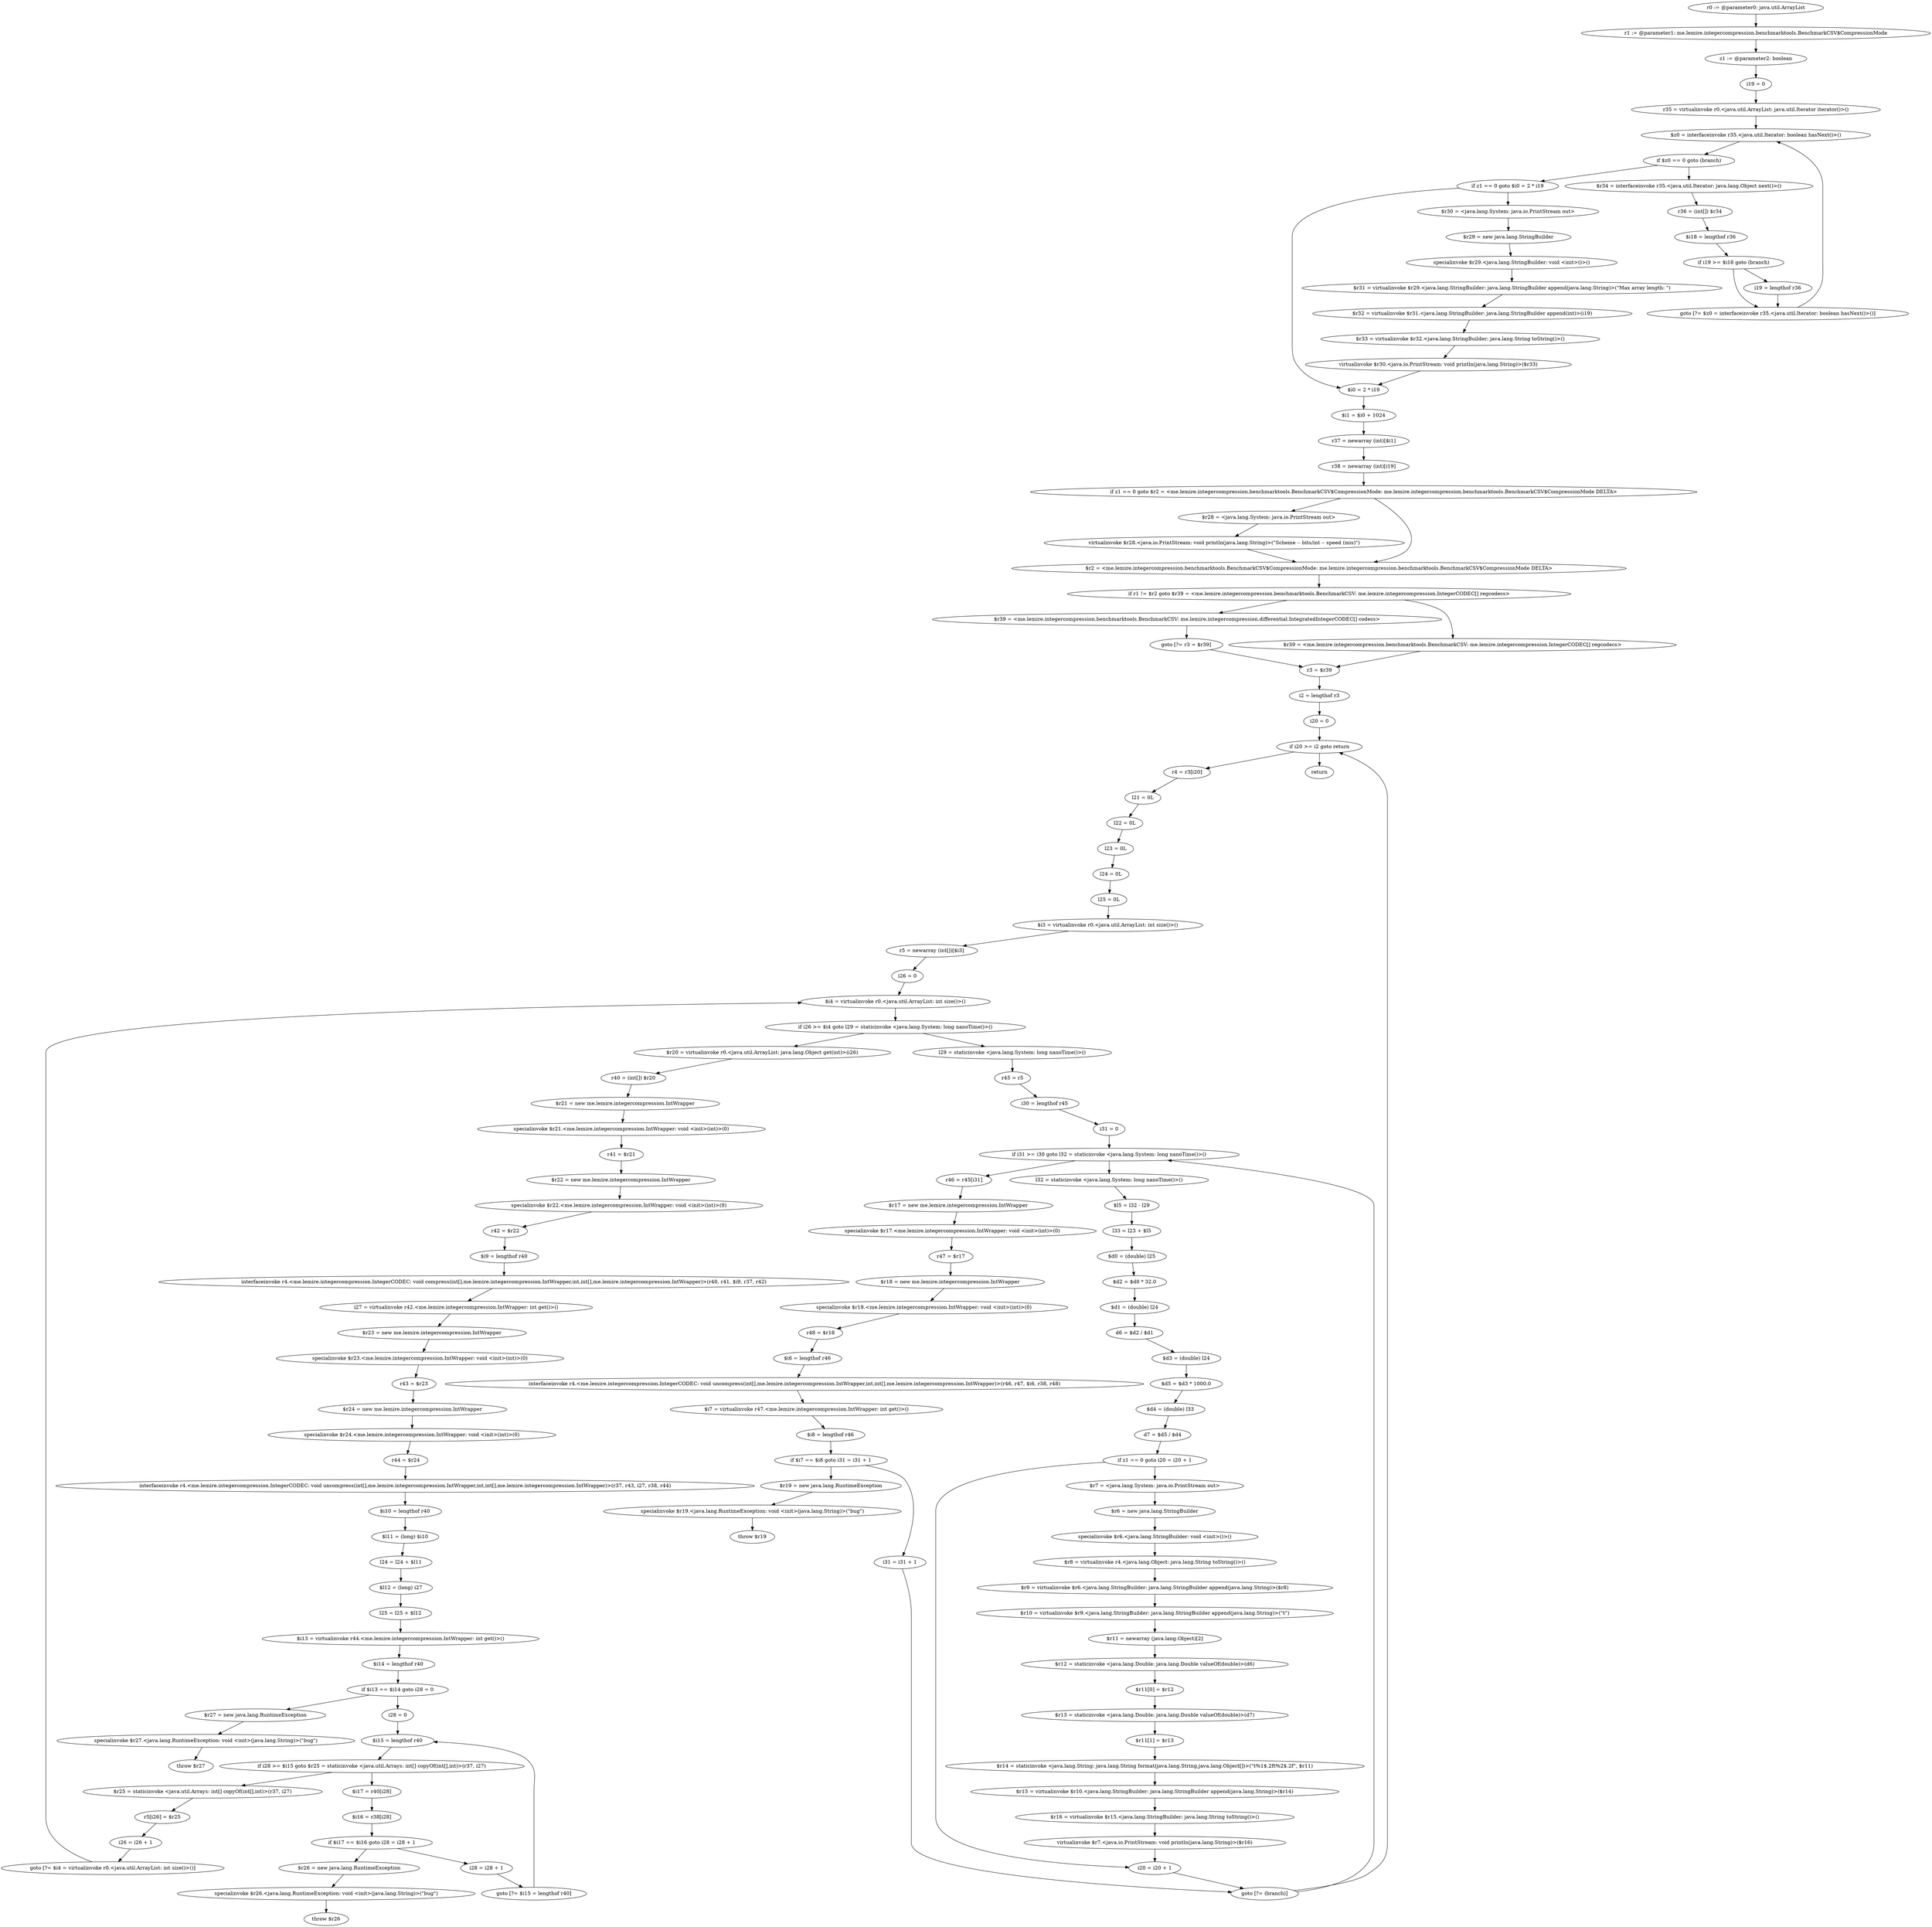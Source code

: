 digraph "unitGraph" {
    "r0 := @parameter0: java.util.ArrayList"
    "r1 := @parameter1: me.lemire.integercompression.benchmarktools.BenchmarkCSV$CompressionMode"
    "z1 := @parameter2: boolean"
    "i19 = 0"
    "r35 = virtualinvoke r0.<java.util.ArrayList: java.util.Iterator iterator()>()"
    "$z0 = interfaceinvoke r35.<java.util.Iterator: boolean hasNext()>()"
    "if $z0 == 0 goto (branch)"
    "$r34 = interfaceinvoke r35.<java.util.Iterator: java.lang.Object next()>()"
    "r36 = (int[]) $r34"
    "$i18 = lengthof r36"
    "if i19 >= $i18 goto (branch)"
    "i19 = lengthof r36"
    "goto [?= $z0 = interfaceinvoke r35.<java.util.Iterator: boolean hasNext()>()]"
    "if z1 == 0 goto $i0 = 2 * i19"
    "$r30 = <java.lang.System: java.io.PrintStream out>"
    "$r29 = new java.lang.StringBuilder"
    "specialinvoke $r29.<java.lang.StringBuilder: void <init>()>()"
    "$r31 = virtualinvoke $r29.<java.lang.StringBuilder: java.lang.StringBuilder append(java.lang.String)>(\"Max array length: \")"
    "$r32 = virtualinvoke $r31.<java.lang.StringBuilder: java.lang.StringBuilder append(int)>(i19)"
    "$r33 = virtualinvoke $r32.<java.lang.StringBuilder: java.lang.String toString()>()"
    "virtualinvoke $r30.<java.io.PrintStream: void println(java.lang.String)>($r33)"
    "$i0 = 2 * i19"
    "$i1 = $i0 + 1024"
    "r37 = newarray (int)[$i1]"
    "r38 = newarray (int)[i19]"
    "if z1 == 0 goto $r2 = <me.lemire.integercompression.benchmarktools.BenchmarkCSV$CompressionMode: me.lemire.integercompression.benchmarktools.BenchmarkCSV$CompressionMode DELTA>"
    "$r28 = <java.lang.System: java.io.PrintStream out>"
    "virtualinvoke $r28.<java.io.PrintStream: void println(java.lang.String)>(\"Scheme -- bits/int -- speed (mis)\")"
    "$r2 = <me.lemire.integercompression.benchmarktools.BenchmarkCSV$CompressionMode: me.lemire.integercompression.benchmarktools.BenchmarkCSV$CompressionMode DELTA>"
    "if r1 != $r2 goto $r39 = <me.lemire.integercompression.benchmarktools.BenchmarkCSV: me.lemire.integercompression.IntegerCODEC[] regcodecs>"
    "$r39 = <me.lemire.integercompression.benchmarktools.BenchmarkCSV: me.lemire.integercompression.differential.IntegratedIntegerCODEC[] codecs>"
    "goto [?= r3 = $r39]"
    "$r39 = <me.lemire.integercompression.benchmarktools.BenchmarkCSV: me.lemire.integercompression.IntegerCODEC[] regcodecs>"
    "r3 = $r39"
    "i2 = lengthof r3"
    "i20 = 0"
    "if i20 >= i2 goto return"
    "r4 = r3[i20]"
    "l21 = 0L"
    "l22 = 0L"
    "l23 = 0L"
    "l24 = 0L"
    "l25 = 0L"
    "$i3 = virtualinvoke r0.<java.util.ArrayList: int size()>()"
    "r5 = newarray (int[])[$i3]"
    "i26 = 0"
    "$i4 = virtualinvoke r0.<java.util.ArrayList: int size()>()"
    "if i26 >= $i4 goto l29 = staticinvoke <java.lang.System: long nanoTime()>()"
    "$r20 = virtualinvoke r0.<java.util.ArrayList: java.lang.Object get(int)>(i26)"
    "r40 = (int[]) $r20"
    "$r21 = new me.lemire.integercompression.IntWrapper"
    "specialinvoke $r21.<me.lemire.integercompression.IntWrapper: void <init>(int)>(0)"
    "r41 = $r21"
    "$r22 = new me.lemire.integercompression.IntWrapper"
    "specialinvoke $r22.<me.lemire.integercompression.IntWrapper: void <init>(int)>(0)"
    "r42 = $r22"
    "$i9 = lengthof r40"
    "interfaceinvoke r4.<me.lemire.integercompression.IntegerCODEC: void compress(int[],me.lemire.integercompression.IntWrapper,int,int[],me.lemire.integercompression.IntWrapper)>(r40, r41, $i9, r37, r42)"
    "i27 = virtualinvoke r42.<me.lemire.integercompression.IntWrapper: int get()>()"
    "$r23 = new me.lemire.integercompression.IntWrapper"
    "specialinvoke $r23.<me.lemire.integercompression.IntWrapper: void <init>(int)>(0)"
    "r43 = $r23"
    "$r24 = new me.lemire.integercompression.IntWrapper"
    "specialinvoke $r24.<me.lemire.integercompression.IntWrapper: void <init>(int)>(0)"
    "r44 = $r24"
    "interfaceinvoke r4.<me.lemire.integercompression.IntegerCODEC: void uncompress(int[],me.lemire.integercompression.IntWrapper,int,int[],me.lemire.integercompression.IntWrapper)>(r37, r43, i27, r38, r44)"
    "$i10 = lengthof r40"
    "$l11 = (long) $i10"
    "l24 = l24 + $l11"
    "$l12 = (long) i27"
    "l25 = l25 + $l12"
    "$i13 = virtualinvoke r44.<me.lemire.integercompression.IntWrapper: int get()>()"
    "$i14 = lengthof r40"
    "if $i13 == $i14 goto i28 = 0"
    "$r27 = new java.lang.RuntimeException"
    "specialinvoke $r27.<java.lang.RuntimeException: void <init>(java.lang.String)>(\"bug\")"
    "throw $r27"
    "i28 = 0"
    "$i15 = lengthof r40"
    "if i28 >= $i15 goto $r25 = staticinvoke <java.util.Arrays: int[] copyOf(int[],int)>(r37, i27)"
    "$i17 = r40[i28]"
    "$i16 = r38[i28]"
    "if $i17 == $i16 goto i28 = i28 + 1"
    "$r26 = new java.lang.RuntimeException"
    "specialinvoke $r26.<java.lang.RuntimeException: void <init>(java.lang.String)>(\"bug\")"
    "throw $r26"
    "i28 = i28 + 1"
    "goto [?= $i15 = lengthof r40]"
    "$r25 = staticinvoke <java.util.Arrays: int[] copyOf(int[],int)>(r37, i27)"
    "r5[i26] = $r25"
    "i26 = i26 + 1"
    "goto [?= $i4 = virtualinvoke r0.<java.util.ArrayList: int size()>()]"
    "l29 = staticinvoke <java.lang.System: long nanoTime()>()"
    "r45 = r5"
    "i30 = lengthof r45"
    "i31 = 0"
    "if i31 >= i30 goto l32 = staticinvoke <java.lang.System: long nanoTime()>()"
    "r46 = r45[i31]"
    "$r17 = new me.lemire.integercompression.IntWrapper"
    "specialinvoke $r17.<me.lemire.integercompression.IntWrapper: void <init>(int)>(0)"
    "r47 = $r17"
    "$r18 = new me.lemire.integercompression.IntWrapper"
    "specialinvoke $r18.<me.lemire.integercompression.IntWrapper: void <init>(int)>(0)"
    "r48 = $r18"
    "$i6 = lengthof r46"
    "interfaceinvoke r4.<me.lemire.integercompression.IntegerCODEC: void uncompress(int[],me.lemire.integercompression.IntWrapper,int,int[],me.lemire.integercompression.IntWrapper)>(r46, r47, $i6, r38, r48)"
    "$i7 = virtualinvoke r47.<me.lemire.integercompression.IntWrapper: int get()>()"
    "$i8 = lengthof r46"
    "if $i7 == $i8 goto i31 = i31 + 1"
    "$r19 = new java.lang.RuntimeException"
    "specialinvoke $r19.<java.lang.RuntimeException: void <init>(java.lang.String)>(\"bug\")"
    "throw $r19"
    "i31 = i31 + 1"
    "goto [?= (branch)]"
    "l32 = staticinvoke <java.lang.System: long nanoTime()>()"
    "$l5 = l32 - l29"
    "l33 = l23 + $l5"
    "$d0 = (double) l25"
    "$d2 = $d0 * 32.0"
    "$d1 = (double) l24"
    "d6 = $d2 / $d1"
    "$d3 = (double) l24"
    "$d5 = $d3 * 1000.0"
    "$d4 = (double) l33"
    "d7 = $d5 / $d4"
    "if z1 == 0 goto i20 = i20 + 1"
    "$r7 = <java.lang.System: java.io.PrintStream out>"
    "$r6 = new java.lang.StringBuilder"
    "specialinvoke $r6.<java.lang.StringBuilder: void <init>()>()"
    "$r8 = virtualinvoke r4.<java.lang.Object: java.lang.String toString()>()"
    "$r9 = virtualinvoke $r6.<java.lang.StringBuilder: java.lang.StringBuilder append(java.lang.String)>($r8)"
    "$r10 = virtualinvoke $r9.<java.lang.StringBuilder: java.lang.StringBuilder append(java.lang.String)>(\"\t\")"
    "$r11 = newarray (java.lang.Object)[2]"
    "$r12 = staticinvoke <java.lang.Double: java.lang.Double valueOf(double)>(d6)"
    "$r11[0] = $r12"
    "$r13 = staticinvoke <java.lang.Double: java.lang.Double valueOf(double)>(d7)"
    "$r11[1] = $r13"
    "$r14 = staticinvoke <java.lang.String: java.lang.String format(java.lang.String,java.lang.Object[])>(\"\t%1$.2f\t%2$.2f\", $r11)"
    "$r15 = virtualinvoke $r10.<java.lang.StringBuilder: java.lang.StringBuilder append(java.lang.String)>($r14)"
    "$r16 = virtualinvoke $r15.<java.lang.StringBuilder: java.lang.String toString()>()"
    "virtualinvoke $r7.<java.io.PrintStream: void println(java.lang.String)>($r16)"
    "i20 = i20 + 1"
    "return"
    "r0 := @parameter0: java.util.ArrayList"->"r1 := @parameter1: me.lemire.integercompression.benchmarktools.BenchmarkCSV$CompressionMode";
    "r1 := @parameter1: me.lemire.integercompression.benchmarktools.BenchmarkCSV$CompressionMode"->"z1 := @parameter2: boolean";
    "z1 := @parameter2: boolean"->"i19 = 0";
    "i19 = 0"->"r35 = virtualinvoke r0.<java.util.ArrayList: java.util.Iterator iterator()>()";
    "r35 = virtualinvoke r0.<java.util.ArrayList: java.util.Iterator iterator()>()"->"$z0 = interfaceinvoke r35.<java.util.Iterator: boolean hasNext()>()";
    "$z0 = interfaceinvoke r35.<java.util.Iterator: boolean hasNext()>()"->"if $z0 == 0 goto (branch)";
    "if $z0 == 0 goto (branch)"->"$r34 = interfaceinvoke r35.<java.util.Iterator: java.lang.Object next()>()";
    "if $z0 == 0 goto (branch)"->"if z1 == 0 goto $i0 = 2 * i19";
    "$r34 = interfaceinvoke r35.<java.util.Iterator: java.lang.Object next()>()"->"r36 = (int[]) $r34";
    "r36 = (int[]) $r34"->"$i18 = lengthof r36";
    "$i18 = lengthof r36"->"if i19 >= $i18 goto (branch)";
    "if i19 >= $i18 goto (branch)"->"i19 = lengthof r36";
    "if i19 >= $i18 goto (branch)"->"goto [?= $z0 = interfaceinvoke r35.<java.util.Iterator: boolean hasNext()>()]";
    "i19 = lengthof r36"->"goto [?= $z0 = interfaceinvoke r35.<java.util.Iterator: boolean hasNext()>()]";
    "goto [?= $z0 = interfaceinvoke r35.<java.util.Iterator: boolean hasNext()>()]"->"$z0 = interfaceinvoke r35.<java.util.Iterator: boolean hasNext()>()";
    "if z1 == 0 goto $i0 = 2 * i19"->"$r30 = <java.lang.System: java.io.PrintStream out>";
    "if z1 == 0 goto $i0 = 2 * i19"->"$i0 = 2 * i19";
    "$r30 = <java.lang.System: java.io.PrintStream out>"->"$r29 = new java.lang.StringBuilder";
    "$r29 = new java.lang.StringBuilder"->"specialinvoke $r29.<java.lang.StringBuilder: void <init>()>()";
    "specialinvoke $r29.<java.lang.StringBuilder: void <init>()>()"->"$r31 = virtualinvoke $r29.<java.lang.StringBuilder: java.lang.StringBuilder append(java.lang.String)>(\"Max array length: \")";
    "$r31 = virtualinvoke $r29.<java.lang.StringBuilder: java.lang.StringBuilder append(java.lang.String)>(\"Max array length: \")"->"$r32 = virtualinvoke $r31.<java.lang.StringBuilder: java.lang.StringBuilder append(int)>(i19)";
    "$r32 = virtualinvoke $r31.<java.lang.StringBuilder: java.lang.StringBuilder append(int)>(i19)"->"$r33 = virtualinvoke $r32.<java.lang.StringBuilder: java.lang.String toString()>()";
    "$r33 = virtualinvoke $r32.<java.lang.StringBuilder: java.lang.String toString()>()"->"virtualinvoke $r30.<java.io.PrintStream: void println(java.lang.String)>($r33)";
    "virtualinvoke $r30.<java.io.PrintStream: void println(java.lang.String)>($r33)"->"$i0 = 2 * i19";
    "$i0 = 2 * i19"->"$i1 = $i0 + 1024";
    "$i1 = $i0 + 1024"->"r37 = newarray (int)[$i1]";
    "r37 = newarray (int)[$i1]"->"r38 = newarray (int)[i19]";
    "r38 = newarray (int)[i19]"->"if z1 == 0 goto $r2 = <me.lemire.integercompression.benchmarktools.BenchmarkCSV$CompressionMode: me.lemire.integercompression.benchmarktools.BenchmarkCSV$CompressionMode DELTA>";
    "if z1 == 0 goto $r2 = <me.lemire.integercompression.benchmarktools.BenchmarkCSV$CompressionMode: me.lemire.integercompression.benchmarktools.BenchmarkCSV$CompressionMode DELTA>"->"$r28 = <java.lang.System: java.io.PrintStream out>";
    "if z1 == 0 goto $r2 = <me.lemire.integercompression.benchmarktools.BenchmarkCSV$CompressionMode: me.lemire.integercompression.benchmarktools.BenchmarkCSV$CompressionMode DELTA>"->"$r2 = <me.lemire.integercompression.benchmarktools.BenchmarkCSV$CompressionMode: me.lemire.integercompression.benchmarktools.BenchmarkCSV$CompressionMode DELTA>";
    "$r28 = <java.lang.System: java.io.PrintStream out>"->"virtualinvoke $r28.<java.io.PrintStream: void println(java.lang.String)>(\"Scheme -- bits/int -- speed (mis)\")";
    "virtualinvoke $r28.<java.io.PrintStream: void println(java.lang.String)>(\"Scheme -- bits/int -- speed (mis)\")"->"$r2 = <me.lemire.integercompression.benchmarktools.BenchmarkCSV$CompressionMode: me.lemire.integercompression.benchmarktools.BenchmarkCSV$CompressionMode DELTA>";
    "$r2 = <me.lemire.integercompression.benchmarktools.BenchmarkCSV$CompressionMode: me.lemire.integercompression.benchmarktools.BenchmarkCSV$CompressionMode DELTA>"->"if r1 != $r2 goto $r39 = <me.lemire.integercompression.benchmarktools.BenchmarkCSV: me.lemire.integercompression.IntegerCODEC[] regcodecs>";
    "if r1 != $r2 goto $r39 = <me.lemire.integercompression.benchmarktools.BenchmarkCSV: me.lemire.integercompression.IntegerCODEC[] regcodecs>"->"$r39 = <me.lemire.integercompression.benchmarktools.BenchmarkCSV: me.lemire.integercompression.differential.IntegratedIntegerCODEC[] codecs>";
    "if r1 != $r2 goto $r39 = <me.lemire.integercompression.benchmarktools.BenchmarkCSV: me.lemire.integercompression.IntegerCODEC[] regcodecs>"->"$r39 = <me.lemire.integercompression.benchmarktools.BenchmarkCSV: me.lemire.integercompression.IntegerCODEC[] regcodecs>";
    "$r39 = <me.lemire.integercompression.benchmarktools.BenchmarkCSV: me.lemire.integercompression.differential.IntegratedIntegerCODEC[] codecs>"->"goto [?= r3 = $r39]";
    "goto [?= r3 = $r39]"->"r3 = $r39";
    "$r39 = <me.lemire.integercompression.benchmarktools.BenchmarkCSV: me.lemire.integercompression.IntegerCODEC[] regcodecs>"->"r3 = $r39";
    "r3 = $r39"->"i2 = lengthof r3";
    "i2 = lengthof r3"->"i20 = 0";
    "i20 = 0"->"if i20 >= i2 goto return";
    "if i20 >= i2 goto return"->"r4 = r3[i20]";
    "if i20 >= i2 goto return"->"return";
    "r4 = r3[i20]"->"l21 = 0L";
    "l21 = 0L"->"l22 = 0L";
    "l22 = 0L"->"l23 = 0L";
    "l23 = 0L"->"l24 = 0L";
    "l24 = 0L"->"l25 = 0L";
    "l25 = 0L"->"$i3 = virtualinvoke r0.<java.util.ArrayList: int size()>()";
    "$i3 = virtualinvoke r0.<java.util.ArrayList: int size()>()"->"r5 = newarray (int[])[$i3]";
    "r5 = newarray (int[])[$i3]"->"i26 = 0";
    "i26 = 0"->"$i4 = virtualinvoke r0.<java.util.ArrayList: int size()>()";
    "$i4 = virtualinvoke r0.<java.util.ArrayList: int size()>()"->"if i26 >= $i4 goto l29 = staticinvoke <java.lang.System: long nanoTime()>()";
    "if i26 >= $i4 goto l29 = staticinvoke <java.lang.System: long nanoTime()>()"->"$r20 = virtualinvoke r0.<java.util.ArrayList: java.lang.Object get(int)>(i26)";
    "if i26 >= $i4 goto l29 = staticinvoke <java.lang.System: long nanoTime()>()"->"l29 = staticinvoke <java.lang.System: long nanoTime()>()";
    "$r20 = virtualinvoke r0.<java.util.ArrayList: java.lang.Object get(int)>(i26)"->"r40 = (int[]) $r20";
    "r40 = (int[]) $r20"->"$r21 = new me.lemire.integercompression.IntWrapper";
    "$r21 = new me.lemire.integercompression.IntWrapper"->"specialinvoke $r21.<me.lemire.integercompression.IntWrapper: void <init>(int)>(0)";
    "specialinvoke $r21.<me.lemire.integercompression.IntWrapper: void <init>(int)>(0)"->"r41 = $r21";
    "r41 = $r21"->"$r22 = new me.lemire.integercompression.IntWrapper";
    "$r22 = new me.lemire.integercompression.IntWrapper"->"specialinvoke $r22.<me.lemire.integercompression.IntWrapper: void <init>(int)>(0)";
    "specialinvoke $r22.<me.lemire.integercompression.IntWrapper: void <init>(int)>(0)"->"r42 = $r22";
    "r42 = $r22"->"$i9 = lengthof r40";
    "$i9 = lengthof r40"->"interfaceinvoke r4.<me.lemire.integercompression.IntegerCODEC: void compress(int[],me.lemire.integercompression.IntWrapper,int,int[],me.lemire.integercompression.IntWrapper)>(r40, r41, $i9, r37, r42)";
    "interfaceinvoke r4.<me.lemire.integercompression.IntegerCODEC: void compress(int[],me.lemire.integercompression.IntWrapper,int,int[],me.lemire.integercompression.IntWrapper)>(r40, r41, $i9, r37, r42)"->"i27 = virtualinvoke r42.<me.lemire.integercompression.IntWrapper: int get()>()";
    "i27 = virtualinvoke r42.<me.lemire.integercompression.IntWrapper: int get()>()"->"$r23 = new me.lemire.integercompression.IntWrapper";
    "$r23 = new me.lemire.integercompression.IntWrapper"->"specialinvoke $r23.<me.lemire.integercompression.IntWrapper: void <init>(int)>(0)";
    "specialinvoke $r23.<me.lemire.integercompression.IntWrapper: void <init>(int)>(0)"->"r43 = $r23";
    "r43 = $r23"->"$r24 = new me.lemire.integercompression.IntWrapper";
    "$r24 = new me.lemire.integercompression.IntWrapper"->"specialinvoke $r24.<me.lemire.integercompression.IntWrapper: void <init>(int)>(0)";
    "specialinvoke $r24.<me.lemire.integercompression.IntWrapper: void <init>(int)>(0)"->"r44 = $r24";
    "r44 = $r24"->"interfaceinvoke r4.<me.lemire.integercompression.IntegerCODEC: void uncompress(int[],me.lemire.integercompression.IntWrapper,int,int[],me.lemire.integercompression.IntWrapper)>(r37, r43, i27, r38, r44)";
    "interfaceinvoke r4.<me.lemire.integercompression.IntegerCODEC: void uncompress(int[],me.lemire.integercompression.IntWrapper,int,int[],me.lemire.integercompression.IntWrapper)>(r37, r43, i27, r38, r44)"->"$i10 = lengthof r40";
    "$i10 = lengthof r40"->"$l11 = (long) $i10";
    "$l11 = (long) $i10"->"l24 = l24 + $l11";
    "l24 = l24 + $l11"->"$l12 = (long) i27";
    "$l12 = (long) i27"->"l25 = l25 + $l12";
    "l25 = l25 + $l12"->"$i13 = virtualinvoke r44.<me.lemire.integercompression.IntWrapper: int get()>()";
    "$i13 = virtualinvoke r44.<me.lemire.integercompression.IntWrapper: int get()>()"->"$i14 = lengthof r40";
    "$i14 = lengthof r40"->"if $i13 == $i14 goto i28 = 0";
    "if $i13 == $i14 goto i28 = 0"->"$r27 = new java.lang.RuntimeException";
    "if $i13 == $i14 goto i28 = 0"->"i28 = 0";
    "$r27 = new java.lang.RuntimeException"->"specialinvoke $r27.<java.lang.RuntimeException: void <init>(java.lang.String)>(\"bug\")";
    "specialinvoke $r27.<java.lang.RuntimeException: void <init>(java.lang.String)>(\"bug\")"->"throw $r27";
    "i28 = 0"->"$i15 = lengthof r40";
    "$i15 = lengthof r40"->"if i28 >= $i15 goto $r25 = staticinvoke <java.util.Arrays: int[] copyOf(int[],int)>(r37, i27)";
    "if i28 >= $i15 goto $r25 = staticinvoke <java.util.Arrays: int[] copyOf(int[],int)>(r37, i27)"->"$i17 = r40[i28]";
    "if i28 >= $i15 goto $r25 = staticinvoke <java.util.Arrays: int[] copyOf(int[],int)>(r37, i27)"->"$r25 = staticinvoke <java.util.Arrays: int[] copyOf(int[],int)>(r37, i27)";
    "$i17 = r40[i28]"->"$i16 = r38[i28]";
    "$i16 = r38[i28]"->"if $i17 == $i16 goto i28 = i28 + 1";
    "if $i17 == $i16 goto i28 = i28 + 1"->"$r26 = new java.lang.RuntimeException";
    "if $i17 == $i16 goto i28 = i28 + 1"->"i28 = i28 + 1";
    "$r26 = new java.lang.RuntimeException"->"specialinvoke $r26.<java.lang.RuntimeException: void <init>(java.lang.String)>(\"bug\")";
    "specialinvoke $r26.<java.lang.RuntimeException: void <init>(java.lang.String)>(\"bug\")"->"throw $r26";
    "i28 = i28 + 1"->"goto [?= $i15 = lengthof r40]";
    "goto [?= $i15 = lengthof r40]"->"$i15 = lengthof r40";
    "$r25 = staticinvoke <java.util.Arrays: int[] copyOf(int[],int)>(r37, i27)"->"r5[i26] = $r25";
    "r5[i26] = $r25"->"i26 = i26 + 1";
    "i26 = i26 + 1"->"goto [?= $i4 = virtualinvoke r0.<java.util.ArrayList: int size()>()]";
    "goto [?= $i4 = virtualinvoke r0.<java.util.ArrayList: int size()>()]"->"$i4 = virtualinvoke r0.<java.util.ArrayList: int size()>()";
    "l29 = staticinvoke <java.lang.System: long nanoTime()>()"->"r45 = r5";
    "r45 = r5"->"i30 = lengthof r45";
    "i30 = lengthof r45"->"i31 = 0";
    "i31 = 0"->"if i31 >= i30 goto l32 = staticinvoke <java.lang.System: long nanoTime()>()";
    "if i31 >= i30 goto l32 = staticinvoke <java.lang.System: long nanoTime()>()"->"r46 = r45[i31]";
    "if i31 >= i30 goto l32 = staticinvoke <java.lang.System: long nanoTime()>()"->"l32 = staticinvoke <java.lang.System: long nanoTime()>()";
    "r46 = r45[i31]"->"$r17 = new me.lemire.integercompression.IntWrapper";
    "$r17 = new me.lemire.integercompression.IntWrapper"->"specialinvoke $r17.<me.lemire.integercompression.IntWrapper: void <init>(int)>(0)";
    "specialinvoke $r17.<me.lemire.integercompression.IntWrapper: void <init>(int)>(0)"->"r47 = $r17";
    "r47 = $r17"->"$r18 = new me.lemire.integercompression.IntWrapper";
    "$r18 = new me.lemire.integercompression.IntWrapper"->"specialinvoke $r18.<me.lemire.integercompression.IntWrapper: void <init>(int)>(0)";
    "specialinvoke $r18.<me.lemire.integercompression.IntWrapper: void <init>(int)>(0)"->"r48 = $r18";
    "r48 = $r18"->"$i6 = lengthof r46";
    "$i6 = lengthof r46"->"interfaceinvoke r4.<me.lemire.integercompression.IntegerCODEC: void uncompress(int[],me.lemire.integercompression.IntWrapper,int,int[],me.lemire.integercompression.IntWrapper)>(r46, r47, $i6, r38, r48)";
    "interfaceinvoke r4.<me.lemire.integercompression.IntegerCODEC: void uncompress(int[],me.lemire.integercompression.IntWrapper,int,int[],me.lemire.integercompression.IntWrapper)>(r46, r47, $i6, r38, r48)"->"$i7 = virtualinvoke r47.<me.lemire.integercompression.IntWrapper: int get()>()";
    "$i7 = virtualinvoke r47.<me.lemire.integercompression.IntWrapper: int get()>()"->"$i8 = lengthof r46";
    "$i8 = lengthof r46"->"if $i7 == $i8 goto i31 = i31 + 1";
    "if $i7 == $i8 goto i31 = i31 + 1"->"$r19 = new java.lang.RuntimeException";
    "if $i7 == $i8 goto i31 = i31 + 1"->"i31 = i31 + 1";
    "$r19 = new java.lang.RuntimeException"->"specialinvoke $r19.<java.lang.RuntimeException: void <init>(java.lang.String)>(\"bug\")";
    "specialinvoke $r19.<java.lang.RuntimeException: void <init>(java.lang.String)>(\"bug\")"->"throw $r19";
    "i31 = i31 + 1"->"goto [?= (branch)]";
    "goto [?= (branch)]"->"if i31 >= i30 goto l32 = staticinvoke <java.lang.System: long nanoTime()>()";
    "l32 = staticinvoke <java.lang.System: long nanoTime()>()"->"$l5 = l32 - l29";
    "$l5 = l32 - l29"->"l33 = l23 + $l5";
    "l33 = l23 + $l5"->"$d0 = (double) l25";
    "$d0 = (double) l25"->"$d2 = $d0 * 32.0";
    "$d2 = $d0 * 32.0"->"$d1 = (double) l24";
    "$d1 = (double) l24"->"d6 = $d2 / $d1";
    "d6 = $d2 / $d1"->"$d3 = (double) l24";
    "$d3 = (double) l24"->"$d5 = $d3 * 1000.0";
    "$d5 = $d3 * 1000.0"->"$d4 = (double) l33";
    "$d4 = (double) l33"->"d7 = $d5 / $d4";
    "d7 = $d5 / $d4"->"if z1 == 0 goto i20 = i20 + 1";
    "if z1 == 0 goto i20 = i20 + 1"->"$r7 = <java.lang.System: java.io.PrintStream out>";
    "if z1 == 0 goto i20 = i20 + 1"->"i20 = i20 + 1";
    "$r7 = <java.lang.System: java.io.PrintStream out>"->"$r6 = new java.lang.StringBuilder";
    "$r6 = new java.lang.StringBuilder"->"specialinvoke $r6.<java.lang.StringBuilder: void <init>()>()";
    "specialinvoke $r6.<java.lang.StringBuilder: void <init>()>()"->"$r8 = virtualinvoke r4.<java.lang.Object: java.lang.String toString()>()";
    "$r8 = virtualinvoke r4.<java.lang.Object: java.lang.String toString()>()"->"$r9 = virtualinvoke $r6.<java.lang.StringBuilder: java.lang.StringBuilder append(java.lang.String)>($r8)";
    "$r9 = virtualinvoke $r6.<java.lang.StringBuilder: java.lang.StringBuilder append(java.lang.String)>($r8)"->"$r10 = virtualinvoke $r9.<java.lang.StringBuilder: java.lang.StringBuilder append(java.lang.String)>(\"\t\")";
    "$r10 = virtualinvoke $r9.<java.lang.StringBuilder: java.lang.StringBuilder append(java.lang.String)>(\"\t\")"->"$r11 = newarray (java.lang.Object)[2]";
    "$r11 = newarray (java.lang.Object)[2]"->"$r12 = staticinvoke <java.lang.Double: java.lang.Double valueOf(double)>(d6)";
    "$r12 = staticinvoke <java.lang.Double: java.lang.Double valueOf(double)>(d6)"->"$r11[0] = $r12";
    "$r11[0] = $r12"->"$r13 = staticinvoke <java.lang.Double: java.lang.Double valueOf(double)>(d7)";
    "$r13 = staticinvoke <java.lang.Double: java.lang.Double valueOf(double)>(d7)"->"$r11[1] = $r13";
    "$r11[1] = $r13"->"$r14 = staticinvoke <java.lang.String: java.lang.String format(java.lang.String,java.lang.Object[])>(\"\t%1$.2f\t%2$.2f\", $r11)";
    "$r14 = staticinvoke <java.lang.String: java.lang.String format(java.lang.String,java.lang.Object[])>(\"\t%1$.2f\t%2$.2f\", $r11)"->"$r15 = virtualinvoke $r10.<java.lang.StringBuilder: java.lang.StringBuilder append(java.lang.String)>($r14)";
    "$r15 = virtualinvoke $r10.<java.lang.StringBuilder: java.lang.StringBuilder append(java.lang.String)>($r14)"->"$r16 = virtualinvoke $r15.<java.lang.StringBuilder: java.lang.String toString()>()";
    "$r16 = virtualinvoke $r15.<java.lang.StringBuilder: java.lang.String toString()>()"->"virtualinvoke $r7.<java.io.PrintStream: void println(java.lang.String)>($r16)";
    "virtualinvoke $r7.<java.io.PrintStream: void println(java.lang.String)>($r16)"->"i20 = i20 + 1";
    "i20 = i20 + 1"->"goto [?= (branch)]";
    "goto [?= (branch)]"->"if i20 >= i2 goto return";
}
